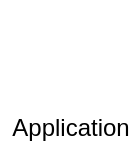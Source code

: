 <mxfile version="17.5.0" type="github">
  <diagram id="iiie2N8Br0gPUjXj6UXS" name="Page-1">
    <mxGraphModel dx="907" dy="495" grid="0" gridSize="10" guides="1" tooltips="1" connect="1" arrows="1" fold="1" page="1" pageScale="1" pageWidth="4681" pageHeight="3300" math="0" shadow="0">
      <root>
        <mxCell id="0" />
        <mxCell id="1" parent="0" />
        <mxCell id="TK0vcd81yZu8aPoAn3Pi-2" value="Application" style="text;html=1;align=center;verticalAlign=middle;resizable=0;points=[];autosize=1;strokeColor=none;fillColor=none;" vertex="1" parent="1">
          <mxGeometry x="265" y="258" width="69" height="18" as="geometry" />
        </mxCell>
        <mxCell id="TK0vcd81yZu8aPoAn3Pi-4" value="" style="shape=image;verticalLabelPosition=bottom;labelBackgroundColor=default;verticalAlign=top;aspect=fixed;imageAspect=0;image=https://static.thenounproject.com/png/1206133-200.png;" vertex="1" parent="1">
          <mxGeometry x="272" y="203" width="55" height="55" as="geometry" />
        </mxCell>
      </root>
    </mxGraphModel>
  </diagram>
</mxfile>
